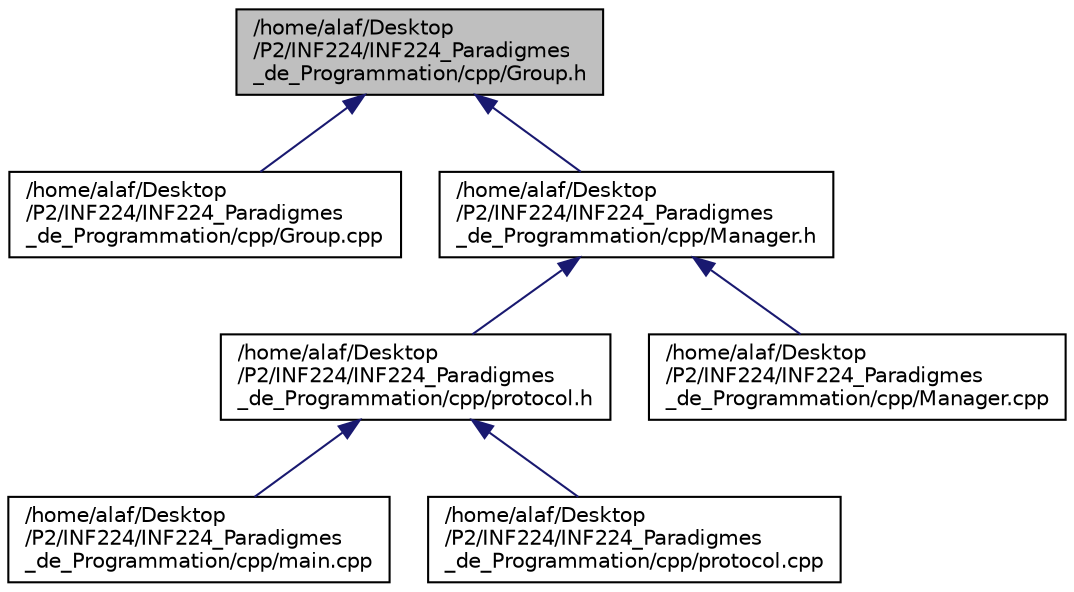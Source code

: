 digraph "/home/alaf/Desktop/P2/INF224/INF224_Paradigmes_de_Programmation/cpp/Group.h"
{
 // LATEX_PDF_SIZE
  edge [fontname="Helvetica",fontsize="10",labelfontname="Helvetica",labelfontsize="10"];
  node [fontname="Helvetica",fontsize="10",shape=record];
  Node1 [label="/home/alaf/Desktop\l/P2/INF224/INF224_Paradigmes\l_de_Programmation/cpp/Group.h",height=0.2,width=0.4,color="black", fillcolor="grey75", style="filled", fontcolor="black",tooltip="Fichier d'en-tête de la classe Group."];
  Node1 -> Node2 [dir="back",color="midnightblue",fontsize="10",style="solid"];
  Node2 [label="/home/alaf/Desktop\l/P2/INF224/INF224_Paradigmes\l_de_Programmation/cpp/Group.cpp",height=0.2,width=0.4,color="black", fillcolor="white", style="filled",URL="$Group_8cpp.html",tooltip="Fichier d'implémentation de la classe Group."];
  Node1 -> Node3 [dir="back",color="midnightblue",fontsize="10",style="solid"];
  Node3 [label="/home/alaf/Desktop\l/P2/INF224/INF224_Paradigmes\l_de_Programmation/cpp/Manager.h",height=0.2,width=0.4,color="black", fillcolor="white", style="filled",URL="$Manager_8h.html",tooltip="Fichier d'en-tête de la classe Manager."];
  Node3 -> Node4 [dir="back",color="midnightblue",fontsize="10",style="solid"];
  Node4 [label="/home/alaf/Desktop\l/P2/INF224/INF224_Paradigmes\l_de_Programmation/cpp/protocol.h",height=0.2,width=0.4,color="black", fillcolor="white", style="filled",URL="$protocol_8h.html",tooltip="Fichier d'en-tête de la bibliothèque protocol."];
  Node4 -> Node5 [dir="back",color="midnightblue",fontsize="10",style="solid"];
  Node5 [label="/home/alaf/Desktop\l/P2/INF224/INF224_Paradigmes\l_de_Programmation/cpp/main.cpp",height=0.2,width=0.4,color="black", fillcolor="white", style="filled",URL="$main_8cpp.html",tooltip="Fichier principal du backend du projet."];
  Node4 -> Node6 [dir="back",color="midnightblue",fontsize="10",style="solid"];
  Node6 [label="/home/alaf/Desktop\l/P2/INF224/INF224_Paradigmes\l_de_Programmation/cpp/protocol.cpp",height=0.2,width=0.4,color="black", fillcolor="white", style="filled",URL="$protocol_8cpp.html",tooltip="Fichier d'implémentation de la bibliothèque protocol."];
  Node3 -> Node7 [dir="back",color="midnightblue",fontsize="10",style="solid"];
  Node7 [label="/home/alaf/Desktop\l/P2/INF224/INF224_Paradigmes\l_de_Programmation/cpp/Manager.cpp",height=0.2,width=0.4,color="black", fillcolor="white", style="filled",URL="$Manager_8cpp.html",tooltip="Fichier d'implémentation de la classe Manager."];
}
